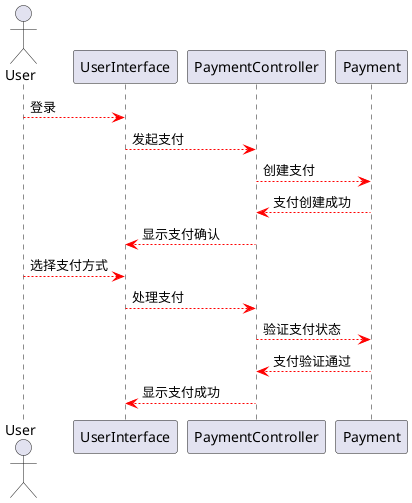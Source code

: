 @startuml
actor User
participant "UserInterface" as UI
participant "PaymentController" as PC
participant "Payment" as P

User -[#red]-> UI : 登录
UI -[#red]-> PC : 发起支付
PC -[#red]-> P : 创建支付
P -[#red]-> PC : 支付创建成功
PC -[#red]-> UI : 显示支付确认
User -[#red]-> UI : 选择支付方式
UI -[#red]-> PC : 处理支付
PC -[#red]-> P : 验证支付状态
P -[#red]-> PC : 支付验证通过
PC -[#red]-> UI : 显示支付成功
@enduml
